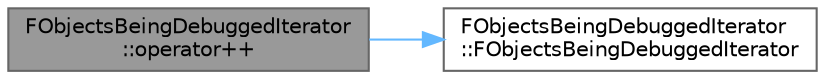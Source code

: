 digraph "FObjectsBeingDebuggedIterator::operator++"
{
 // INTERACTIVE_SVG=YES
 // LATEX_PDF_SIZE
  bgcolor="transparent";
  edge [fontname=Helvetica,fontsize=10,labelfontname=Helvetica,labelfontsize=10];
  node [fontname=Helvetica,fontsize=10,shape=box,height=0.2,width=0.4];
  rankdir="LR";
  Node1 [id="Node000001",label="FObjectsBeingDebuggedIterator\l::operator++",height=0.2,width=0.4,color="gray40", fillcolor="grey60", style="filled", fontcolor="black",tooltip="Advances iterator to the next element in the container."];
  Node1 -> Node2 [id="edge1_Node000001_Node000002",color="steelblue1",style="solid",tooltip=" "];
  Node2 [id="Node000002",label="FObjectsBeingDebuggedIterator\l::FObjectsBeingDebuggedIterator",height=0.2,width=0.4,color="grey40", fillcolor="white", style="filled",URL="$db/dcf/structFObjectsBeingDebuggedIterator.html#ac890c34ac7528ddb03d43f46ddb5c199",tooltip=" "];
}
